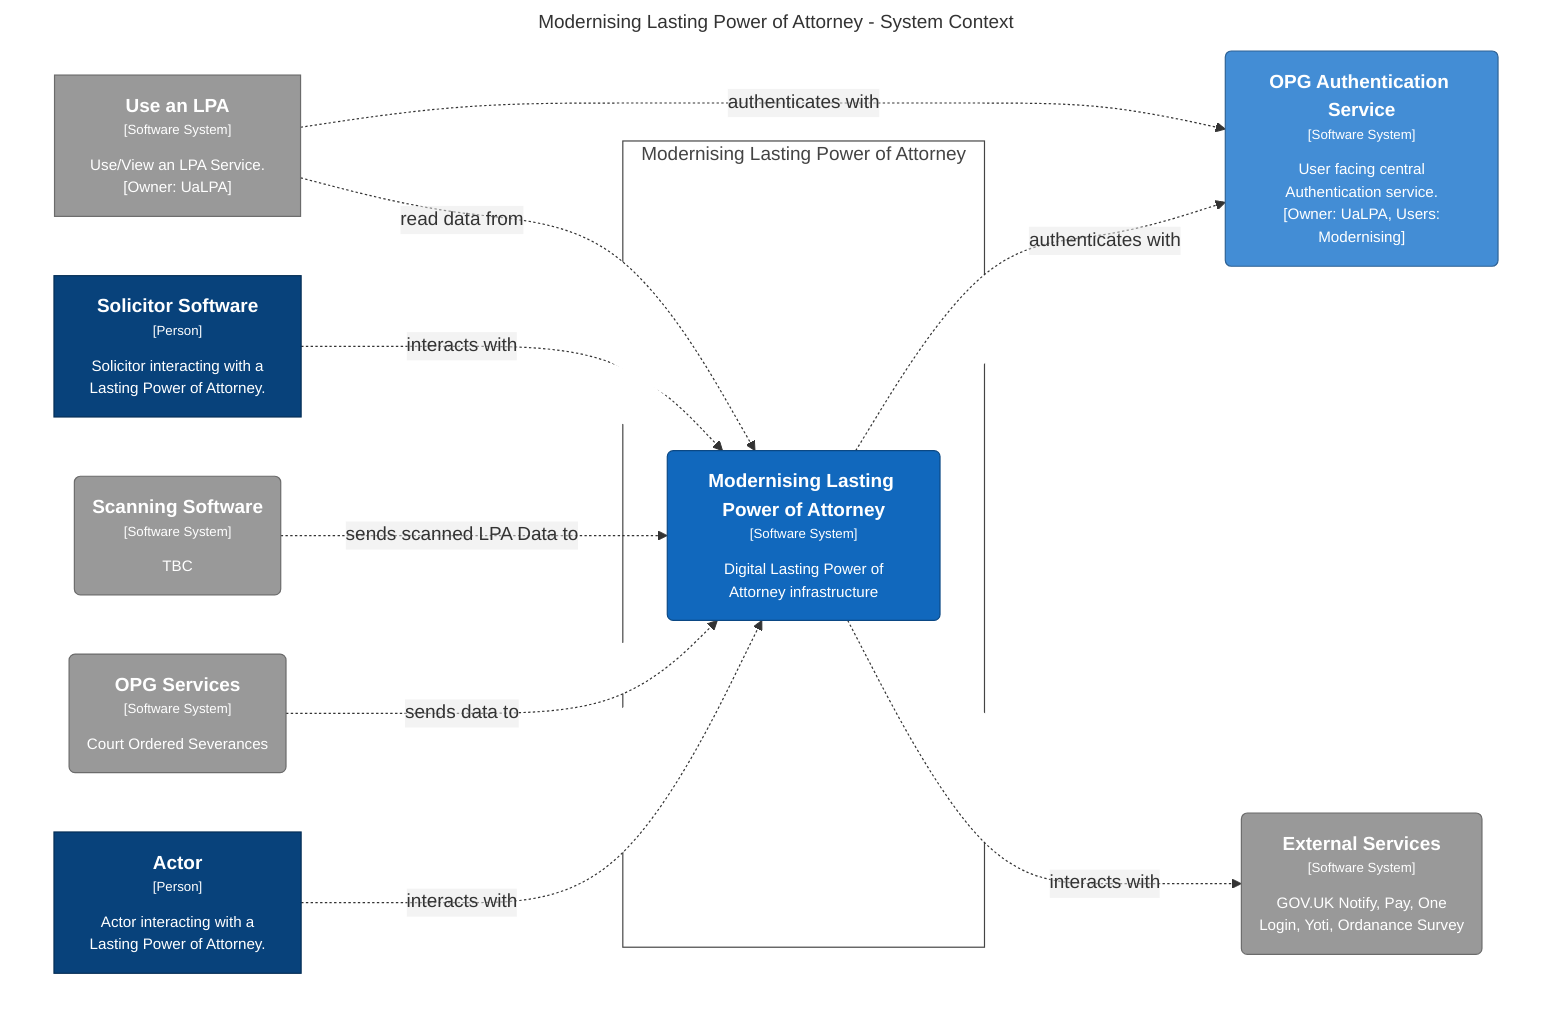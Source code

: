 graph TB
  linkStyle default fill:#ffffff

  subgraph diagram [Modernising Lasting Power of Attorney - System Context]
    style diagram fill:#ffffff,stroke:#ffffff

    subgraph enterprise [Modernising Lasting Power of Attorney]
      style enterprise fill:#ffffff,stroke:#444444,color:#444444

      3("<div style='font-weight: bold'>Modernising Lasting Power of Attorney</div><div style='font-size: 70%; margin-top: 0px'>[Software System]</div><div style='font-size: 80%; margin-top:10px'>Digital Lasting Power of<br />Attorney infrastructure</div>")
      style 3 fill:#1168bd,stroke:#0b4884,color:#ffffff
    end

    1["<div style='font-weight: bold'>Actor</div><div style='font-size: 70%; margin-top: 0px'>[Person]</div><div style='font-size: 80%; margin-top:10px'>Actor interacting with a<br />Lasting Power of Attorney.</div>"]
    style 1 fill:#08427b,stroke:#052e56,color:#ffffff
    2["<div style='font-weight: bold'>Solicitor Software</div><div style='font-size: 70%; margin-top: 0px'>[Person]</div><div style='font-size: 80%; margin-top:10px'>Solicitor interacting with a<br />Lasting Power of Attorney.</div>"]
    style 2 fill:#08427b,stroke:#052e56,color:#ffffff
    32("<div style='font-weight: bold'>OPG Authentication Service</div><div style='font-size: 70%; margin-top: 0px'>[Software System]</div><div style='font-size: 80%; margin-top:10px'>User facing central<br />Authentication service.<br />[Owner: UaLPA, Users:<br />Modernising]</div>")
    style 32 fill:#438dd5,stroke:#2e6295,color:#ffffff
    33("<div style='font-weight: bold'>External Services</div><div style='font-size: 70%; margin-top: 0px'>[Software System]</div><div style='font-size: 80%; margin-top:10px'>GOV.UK Notify, Pay, One<br />Login, Yoti, Ordanance Survey</div>")
    style 33 fill:#999999,stroke:#6b6b6b,color:#ffffff
    34("<div style='font-weight: bold'>OPG Services</div><div style='font-size: 70%; margin-top: 0px'>[Software System]</div><div style='font-size: 80%; margin-top:10px'>Court Ordered Severances</div>")
    style 34 fill:#999999,stroke:#6b6b6b,color:#ffffff
    35("<div style='font-weight: bold'>Scanning Software</div><div style='font-size: 70%; margin-top: 0px'>[Software System]</div><div style='font-size: 80%; margin-top:10px'>TBC</div>")
    style 35 fill:#999999,stroke:#6b6b6b,color:#ffffff
    36["<div style='font-weight: bold'>Use an LPA</div><div style='font-size: 70%; margin-top: 0px'>[Software System]</div><div style='font-size: 80%; margin-top:10px'>Use/View an LPA Service.<br />[Owner: UaLPA]</div>"]
    style 36 fill:#999999,stroke:#6b6b6b,color:#ffffff

    1-. "<div>interacts with</div><div style='font-size: 70%'></div>" .->3
    3-. "<div>interacts with</div><div style='font-size: 70%'></div>" .->33
    34-. "<div>sends data to</div><div style='font-size: 70%'></div>" .->3
    35-. "<div>sends scanned LPA Data to</div><div style='font-size: 70%'></div>" .->3
    2-. "<div>interacts with</div><div style='font-size: 70%'></div>" .->3
    3-. "<div>authenticates with</div><div style='font-size: 70%'></div>" .->32
    36-. "<div>authenticates with</div><div style='font-size: 70%'></div>" .->32
    36-. "<div>read data from</div><div style='font-size: 70%'></div>" .->3
  end